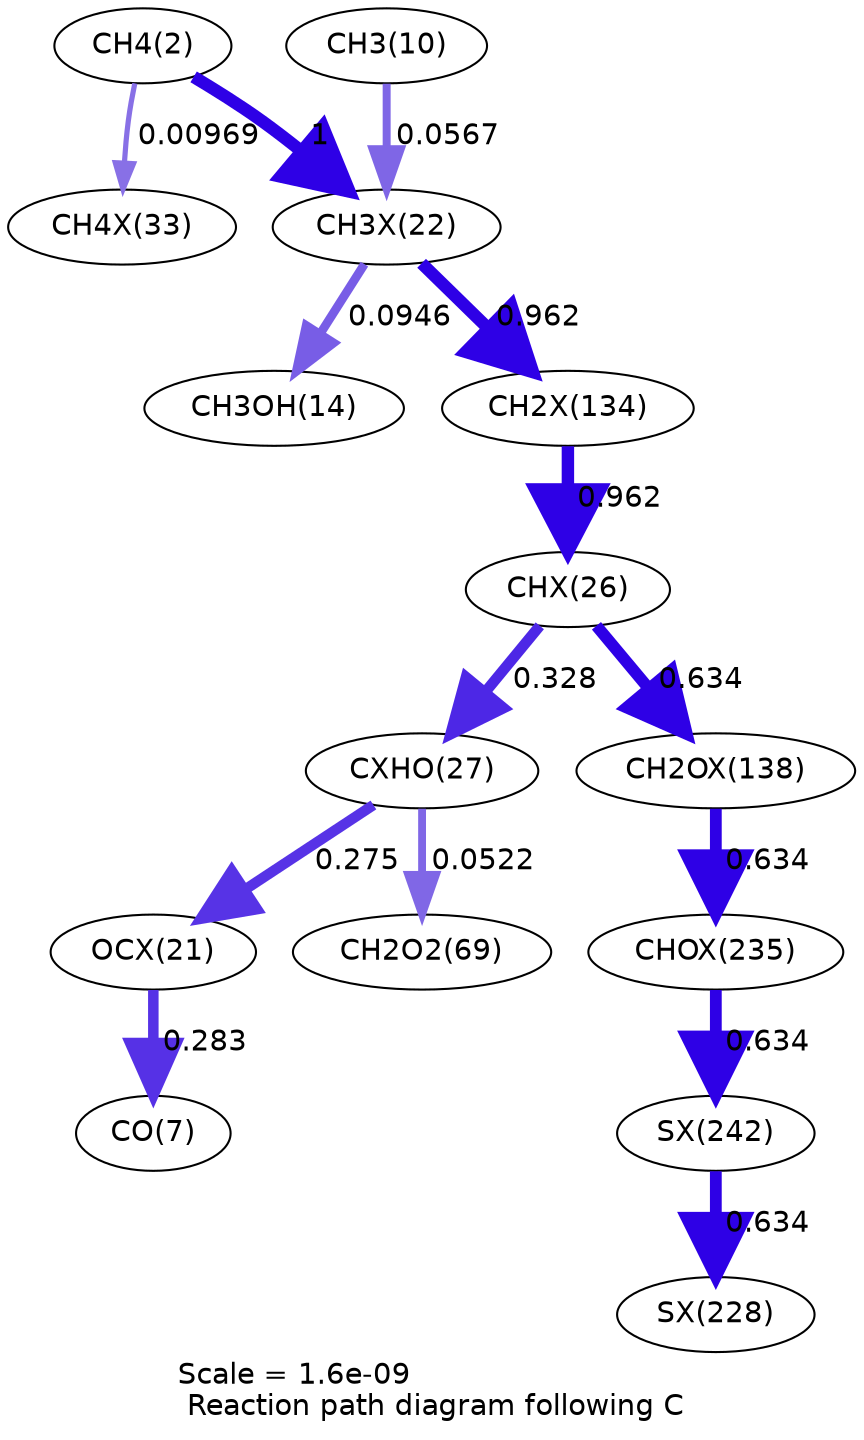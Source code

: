 digraph reaction_paths {
center=1;
s4 -> s33[fontname="Helvetica", penwidth=2.5, arrowsize=1.25, color="0.7, 0.51, 0.9"
, label=" 0.00969"];
s4 -> s28[fontname="Helvetica", penwidth=6, arrowsize=3, color="0.7, 1.5, 0.9"
, label=" 1"];
s12 -> s28[fontname="Helvetica", penwidth=3.83, arrowsize=1.92, color="0.7, 0.557, 0.9"
, label=" 0.0567"];
s28 -> s16[fontname="Helvetica", penwidth=4.22, arrowsize=2.11, color="0.7, 0.595, 0.9"
, label=" 0.0946"];
s28 -> s43[fontname="Helvetica", penwidth=5.97, arrowsize=2.99, color="0.7, 1.46, 0.9"
, label=" 0.962"];
s43 -> s31[fontname="Helvetica", penwidth=5.97, arrowsize=2.99, color="0.7, 1.46, 0.9"
, label=" 0.962"];
s31 -> s32[fontname="Helvetica", penwidth=5.16, arrowsize=2.58, color="0.7, 0.828, 0.9"
, label=" 0.328"];
s31 -> s45[fontname="Helvetica", penwidth=5.66, arrowsize=2.83, color="0.7, 1.13, 0.9"
, label=" 0.634"];
s32 -> s27[fontname="Helvetica", penwidth=5.03, arrowsize=2.51, color="0.7, 0.775, 0.9"
, label=" 0.275"];
s32 -> s21[fontname="Helvetica", penwidth=3.77, arrowsize=1.89, color="0.7, 0.552, 0.9"
, label=" 0.0522"];
s27 -> s9[fontname="Helvetica", penwidth=5.05, arrowsize=2.52, color="0.7, 0.783, 0.9"
, label=" 0.283"];
s45 -> s52[fontname="Helvetica", penwidth=5.66, arrowsize=2.83, color="0.7, 1.13, 0.9"
, label=" 0.634"];
s52 -> s53[fontname="Helvetica", penwidth=5.66, arrowsize=2.83, color="0.7, 1.13, 0.9"
, label=" 0.634"];
s53 -> s50[fontname="Helvetica", penwidth=5.66, arrowsize=2.83, color="0.7, 1.13, 0.9"
, label=" 0.634"];
s4 [ fontname="Helvetica", label="CH4(2)"];
s9 [ fontname="Helvetica", label="CO(7)"];
s12 [ fontname="Helvetica", label="CH3(10)"];
s16 [ fontname="Helvetica", label="CH3OH(14)"];
s21 [ fontname="Helvetica", label="CH2O2(69)"];
s27 [ fontname="Helvetica", label="OCX(21)"];
s28 [ fontname="Helvetica", label="CH3X(22)"];
s31 [ fontname="Helvetica", label="CHX(26)"];
s32 [ fontname="Helvetica", label="CXHO(27)"];
s33 [ fontname="Helvetica", label="CH4X(33)"];
s43 [ fontname="Helvetica", label="CH2X(134)"];
s45 [ fontname="Helvetica", label="CH2OX(138)"];
s50 [ fontname="Helvetica", label="SX(228)"];
s52 [ fontname="Helvetica", label="CHOX(235)"];
s53 [ fontname="Helvetica", label="SX(242)"];
 label = "Scale = 1.6e-09\l Reaction path diagram following C";
 fontname = "Helvetica";
}
